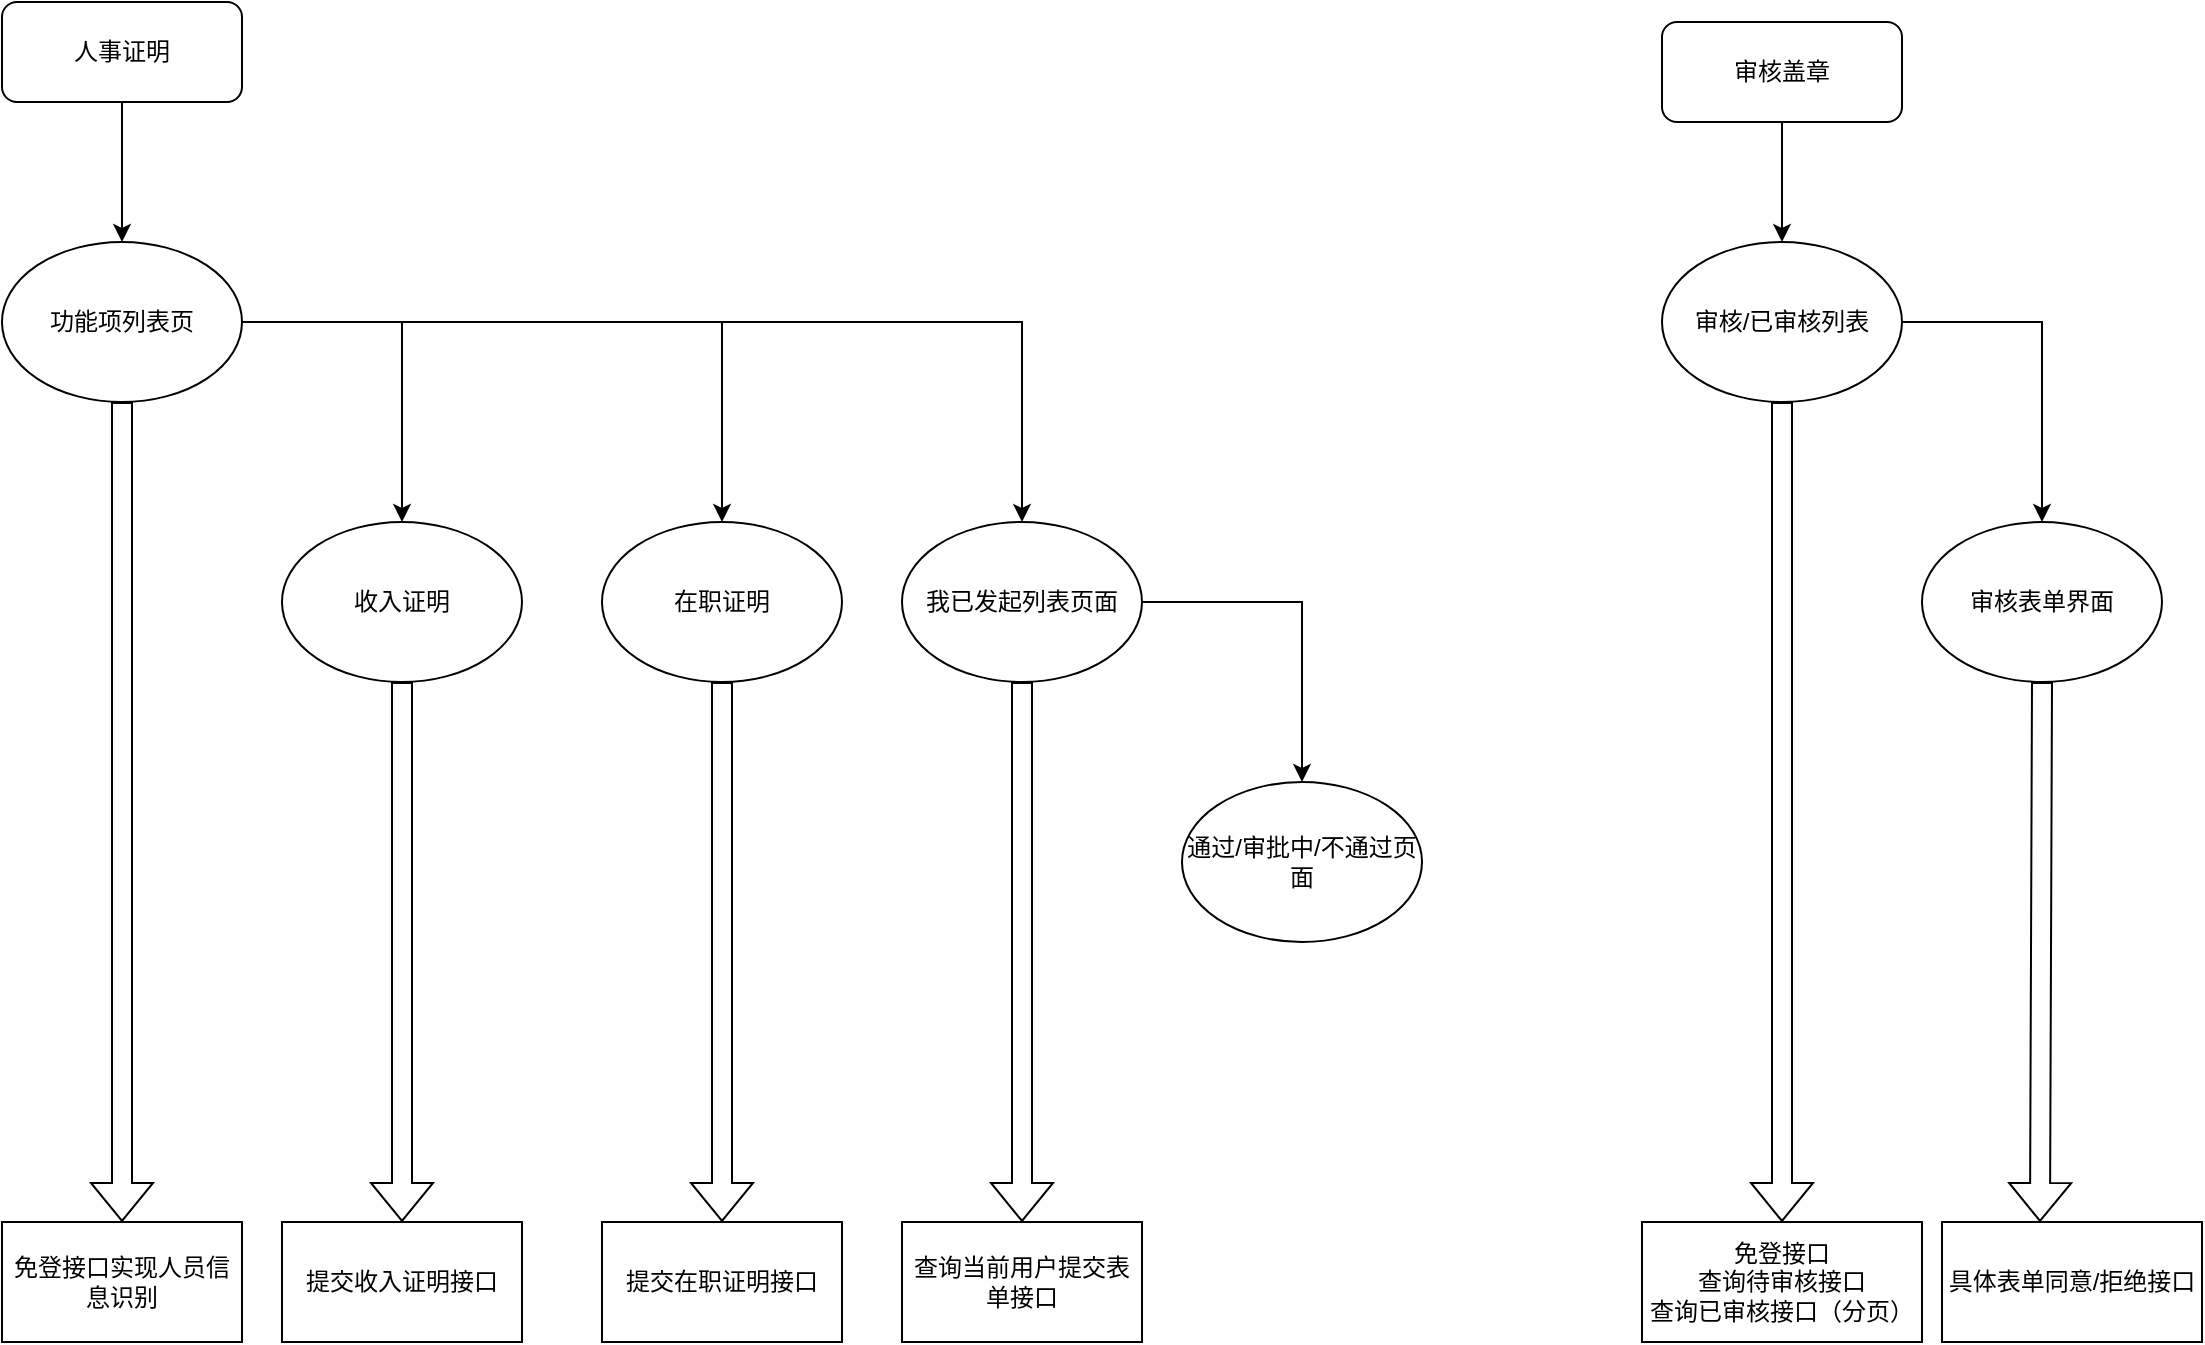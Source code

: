 <mxfile version="17.2.4" type="github">
  <diagram name="Page-1" id="e7e014a7-5840-1c2e-5031-d8a46d1fe8dd">
    <mxGraphModel dx="1243" dy="837" grid="1" gridSize="10" guides="1" tooltips="1" connect="1" arrows="1" fold="1" page="1" pageScale="1" pageWidth="1169" pageHeight="826" background="none" math="0" shadow="0">
      <root>
        <mxCell id="0" />
        <mxCell id="1" parent="0" />
        <mxCell id="6pFDQqj5p-B1MJBygRL2-49" value="" style="edgeStyle=orthogonalEdgeStyle;rounded=0;orthogonalLoop=1;jettySize=auto;html=1;" parent="1" source="6pFDQqj5p-B1MJBygRL2-41" target="6pFDQqj5p-B1MJBygRL2-43" edge="1">
          <mxGeometry relative="1" as="geometry" />
        </mxCell>
        <mxCell id="6pFDQqj5p-B1MJBygRL2-41" value="人事证明" style="rounded=1;whiteSpace=wrap;html=1;" parent="1" vertex="1">
          <mxGeometry x="60" y="30" width="120" height="50" as="geometry" />
        </mxCell>
        <mxCell id="6pFDQqj5p-B1MJBygRL2-42" value="收入证明" style="ellipse;whiteSpace=wrap;html=1;" parent="1" vertex="1">
          <mxGeometry x="200" y="290" width="120" height="80" as="geometry" />
        </mxCell>
        <mxCell id="6pFDQqj5p-B1MJBygRL2-44" style="edgeStyle=orthogonalEdgeStyle;rounded=0;orthogonalLoop=1;jettySize=auto;html=1;entryX=0.5;entryY=0;entryDx=0;entryDy=0;" parent="1" source="6pFDQqj5p-B1MJBygRL2-43" target="6pFDQqj5p-B1MJBygRL2-42" edge="1">
          <mxGeometry relative="1" as="geometry" />
        </mxCell>
        <mxCell id="6pFDQqj5p-B1MJBygRL2-46" style="edgeStyle=orthogonalEdgeStyle;rounded=0;orthogonalLoop=1;jettySize=auto;html=1;entryX=0.5;entryY=0;entryDx=0;entryDy=0;" parent="1" source="6pFDQqj5p-B1MJBygRL2-43" target="6pFDQqj5p-B1MJBygRL2-45" edge="1">
          <mxGeometry relative="1" as="geometry" />
        </mxCell>
        <mxCell id="6pFDQqj5p-B1MJBygRL2-48" style="edgeStyle=orthogonalEdgeStyle;rounded=0;orthogonalLoop=1;jettySize=auto;html=1;entryX=0.5;entryY=0;entryDx=0;entryDy=0;" parent="1" source="6pFDQqj5p-B1MJBygRL2-43" target="6pFDQqj5p-B1MJBygRL2-47" edge="1">
          <mxGeometry relative="1" as="geometry" />
        </mxCell>
        <mxCell id="6pFDQqj5p-B1MJBygRL2-43" value="功能项列表页" style="ellipse;whiteSpace=wrap;html=1;" parent="1" vertex="1">
          <mxGeometry x="60" y="150" width="120" height="80" as="geometry" />
        </mxCell>
        <mxCell id="6pFDQqj5p-B1MJBygRL2-45" value="在职证明" style="ellipse;whiteSpace=wrap;html=1;" parent="1" vertex="1">
          <mxGeometry x="360" y="290" width="120" height="80" as="geometry" />
        </mxCell>
        <mxCell id="6pFDQqj5p-B1MJBygRL2-51" value="" style="edgeStyle=orthogonalEdgeStyle;rounded=0;orthogonalLoop=1;jettySize=auto;html=1;" parent="1" source="6pFDQqj5p-B1MJBygRL2-47" target="6pFDQqj5p-B1MJBygRL2-50" edge="1">
          <mxGeometry relative="1" as="geometry" />
        </mxCell>
        <mxCell id="6pFDQqj5p-B1MJBygRL2-47" value="我已发起列表页面" style="ellipse;whiteSpace=wrap;html=1;" parent="1" vertex="1">
          <mxGeometry x="510" y="290" width="120" height="80" as="geometry" />
        </mxCell>
        <mxCell id="6pFDQqj5p-B1MJBygRL2-50" value="通过/审批中/不通过页面" style="ellipse;whiteSpace=wrap;html=1;" parent="1" vertex="1">
          <mxGeometry x="650" y="420" width="120" height="80" as="geometry" />
        </mxCell>
        <mxCell id="P28ipixv4sPTAX5asOn1-2" value="" style="edgeStyle=orthogonalEdgeStyle;rounded=0;orthogonalLoop=1;jettySize=auto;html=1;" edge="1" parent="1" source="P28ipixv4sPTAX5asOn1-3" target="P28ipixv4sPTAX5asOn1-8">
          <mxGeometry relative="1" as="geometry" />
        </mxCell>
        <mxCell id="P28ipixv4sPTAX5asOn1-3" value="审核盖章" style="rounded=1;whiteSpace=wrap;html=1;" vertex="1" parent="1">
          <mxGeometry x="890" y="40" width="120" height="50" as="geometry" />
        </mxCell>
        <mxCell id="P28ipixv4sPTAX5asOn1-6" style="edgeStyle=orthogonalEdgeStyle;rounded=0;orthogonalLoop=1;jettySize=auto;html=1;entryX=0.5;entryY=0;entryDx=0;entryDy=0;" edge="1" parent="1" source="P28ipixv4sPTAX5asOn1-8" target="P28ipixv4sPTAX5asOn1-9">
          <mxGeometry relative="1" as="geometry" />
        </mxCell>
        <mxCell id="P28ipixv4sPTAX5asOn1-8" value="审核/已审核列表" style="ellipse;whiteSpace=wrap;html=1;" vertex="1" parent="1">
          <mxGeometry x="890" y="150" width="120" height="80" as="geometry" />
        </mxCell>
        <mxCell id="P28ipixv4sPTAX5asOn1-9" value="审核表单界面" style="ellipse;whiteSpace=wrap;html=1;" vertex="1" parent="1">
          <mxGeometry x="1020" y="290" width="120" height="80" as="geometry" />
        </mxCell>
        <mxCell id="P28ipixv4sPTAX5asOn1-13" value="" style="shape=flexArrow;endArrow=classic;html=1;rounded=0;exitX=0.5;exitY=1;exitDx=0;exitDy=0;entryX=0.5;entryY=0;entryDx=0;entryDy=0;" edge="1" parent="1" source="6pFDQqj5p-B1MJBygRL2-43" target="P28ipixv4sPTAX5asOn1-15">
          <mxGeometry width="50" height="50" relative="1" as="geometry">
            <mxPoint x="500" y="460" as="sourcePoint" />
            <mxPoint x="235.0" y="640.0" as="targetPoint" />
          </mxGeometry>
        </mxCell>
        <mxCell id="P28ipixv4sPTAX5asOn1-15" value="&lt;span&gt;免登接口实现人员信息识别&lt;/span&gt;" style="rounded=0;whiteSpace=wrap;html=1;" vertex="1" parent="1">
          <mxGeometry x="60" y="640" width="120" height="60" as="geometry" />
        </mxCell>
        <mxCell id="P28ipixv4sPTAX5asOn1-16" value="" style="shape=flexArrow;endArrow=classic;html=1;rounded=0;exitX=0.5;exitY=1;exitDx=0;exitDy=0;entryX=0.5;entryY=0;entryDx=0;entryDy=0;" edge="1" parent="1" source="6pFDQqj5p-B1MJBygRL2-42" target="P28ipixv4sPTAX5asOn1-17">
          <mxGeometry width="50" height="50" relative="1" as="geometry">
            <mxPoint x="400" y="480" as="sourcePoint" />
            <mxPoint x="120" y="640" as="targetPoint" />
          </mxGeometry>
        </mxCell>
        <mxCell id="P28ipixv4sPTAX5asOn1-17" value="提交收入证明接口" style="rounded=0;whiteSpace=wrap;html=1;" vertex="1" parent="1">
          <mxGeometry x="200" y="640" width="120" height="60" as="geometry" />
        </mxCell>
        <mxCell id="P28ipixv4sPTAX5asOn1-18" value="" style="shape=flexArrow;endArrow=classic;html=1;rounded=0;exitX=0.5;exitY=1;exitDx=0;exitDy=0;" edge="1" parent="1" source="6pFDQqj5p-B1MJBygRL2-45">
          <mxGeometry width="50" height="50" relative="1" as="geometry">
            <mxPoint x="400" y="540" as="sourcePoint" />
            <mxPoint x="420" y="640" as="targetPoint" />
          </mxGeometry>
        </mxCell>
        <mxCell id="P28ipixv4sPTAX5asOn1-19" value="提交在职证明接口" style="rounded=0;whiteSpace=wrap;html=1;" vertex="1" parent="1">
          <mxGeometry x="360" y="640" width="120" height="60" as="geometry" />
        </mxCell>
        <mxCell id="P28ipixv4sPTAX5asOn1-20" value="" style="shape=flexArrow;endArrow=classic;html=1;rounded=0;exitX=0.5;exitY=1;exitDx=0;exitDy=0;" edge="1" parent="1" source="6pFDQqj5p-B1MJBygRL2-47">
          <mxGeometry width="50" height="50" relative="1" as="geometry">
            <mxPoint x="580" y="540" as="sourcePoint" />
            <mxPoint x="570" y="640" as="targetPoint" />
          </mxGeometry>
        </mxCell>
        <mxCell id="P28ipixv4sPTAX5asOn1-21" value="查询当前用户提交表单接口" style="rounded=0;whiteSpace=wrap;html=1;" vertex="1" parent="1">
          <mxGeometry x="510" y="640" width="120" height="60" as="geometry" />
        </mxCell>
        <mxCell id="P28ipixv4sPTAX5asOn1-22" value="免登接口&lt;br&gt;查询待审核接口&lt;br&gt;查询已审核接口（分页）&lt;br&gt;" style="rounded=0;whiteSpace=wrap;html=1;" vertex="1" parent="1">
          <mxGeometry x="880" y="640" width="140" height="60" as="geometry" />
        </mxCell>
        <mxCell id="P28ipixv4sPTAX5asOn1-23" value="" style="shape=flexArrow;endArrow=classic;html=1;rounded=0;exitX=0.5;exitY=1;exitDx=0;exitDy=0;entryX=0.5;entryY=0;entryDx=0;entryDy=0;" edge="1" parent="1" source="P28ipixv4sPTAX5asOn1-8" target="P28ipixv4sPTAX5asOn1-22">
          <mxGeometry width="50" height="50" relative="1" as="geometry">
            <mxPoint x="890" y="500" as="sourcePoint" />
            <mxPoint x="940" y="450" as="targetPoint" />
          </mxGeometry>
        </mxCell>
        <mxCell id="P28ipixv4sPTAX5asOn1-24" value="" style="shape=flexArrow;endArrow=classic;html=1;rounded=0;exitX=0.5;exitY=1;exitDx=0;exitDy=0;" edge="1" parent="1" source="P28ipixv4sPTAX5asOn1-9">
          <mxGeometry width="50" height="50" relative="1" as="geometry">
            <mxPoint x="1060" y="490" as="sourcePoint" />
            <mxPoint x="1079" y="640" as="targetPoint" />
          </mxGeometry>
        </mxCell>
        <mxCell id="P28ipixv4sPTAX5asOn1-25" value="具体表单同意/拒绝接口" style="rounded=0;whiteSpace=wrap;html=1;" vertex="1" parent="1">
          <mxGeometry x="1030" y="640" width="130" height="60" as="geometry" />
        </mxCell>
      </root>
    </mxGraphModel>
  </diagram>
</mxfile>
